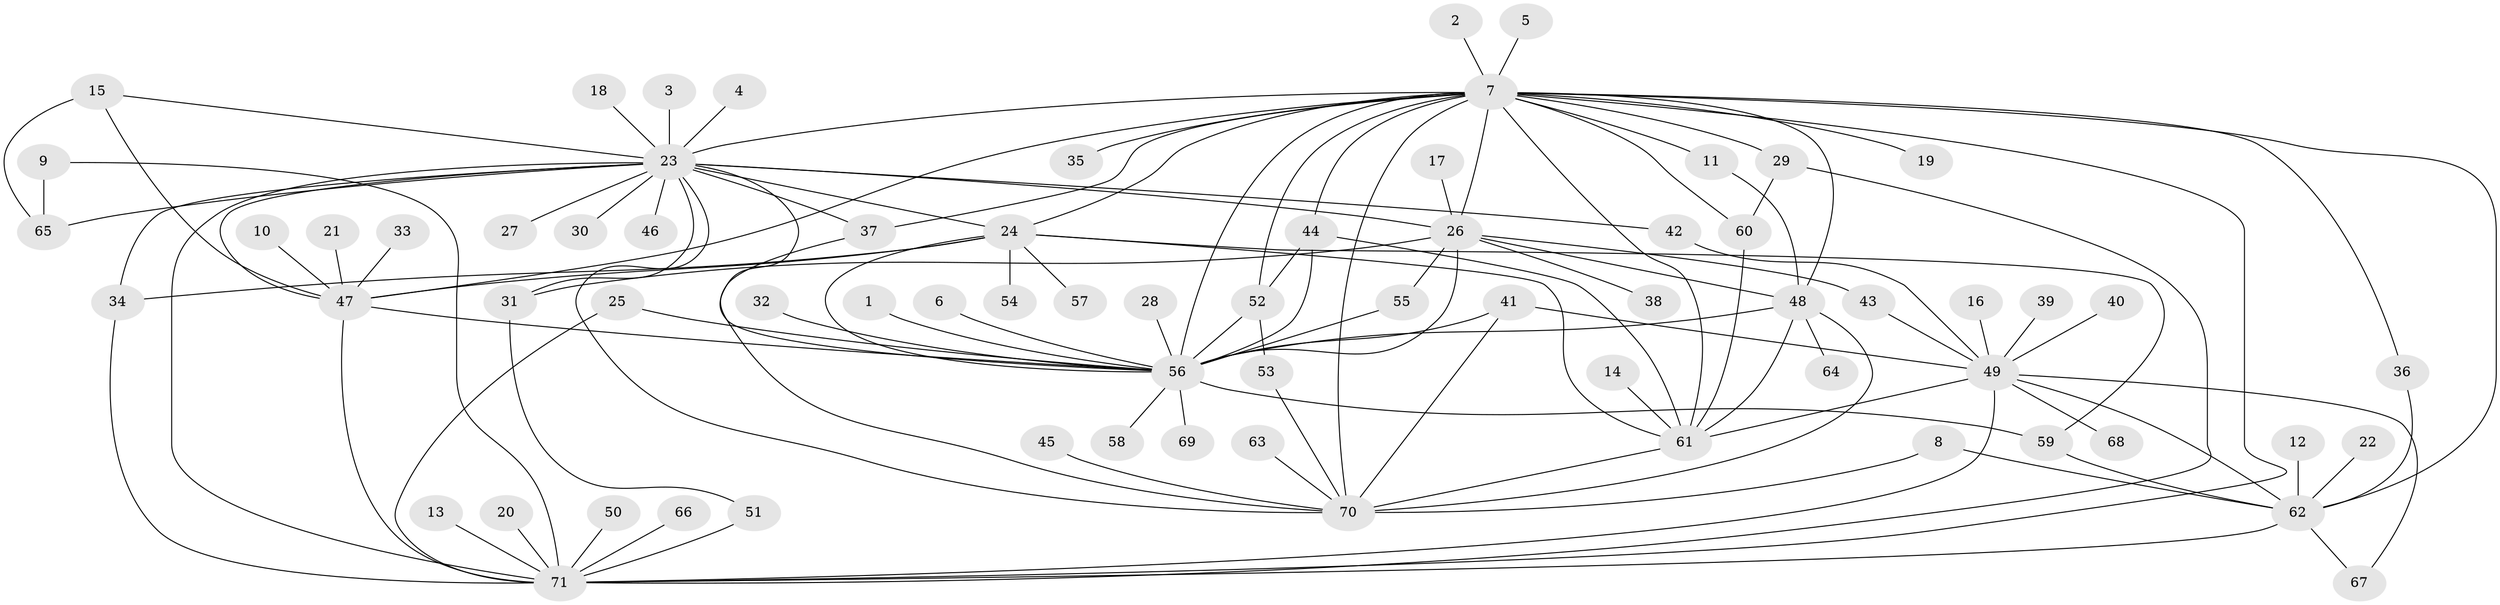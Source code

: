 // original degree distribution, {11: 0.007246376811594203, 29: 0.007246376811594203, 2: 0.2463768115942029, 22: 0.007246376811594203, 8: 0.014492753623188406, 23: 0.007246376811594203, 1: 0.4492753623188406, 5: 0.043478260869565216, 3: 0.13043478260869565, 10: 0.007246376811594203, 4: 0.036231884057971016, 12: 0.007246376811594203, 16: 0.007246376811594203, 7: 0.014492753623188406, 9: 0.007246376811594203, 6: 0.007246376811594203}
// Generated by graph-tools (version 1.1) at 2025/49/03/09/25 03:49:57]
// undirected, 71 vertices, 119 edges
graph export_dot {
graph [start="1"]
  node [color=gray90,style=filled];
  1;
  2;
  3;
  4;
  5;
  6;
  7;
  8;
  9;
  10;
  11;
  12;
  13;
  14;
  15;
  16;
  17;
  18;
  19;
  20;
  21;
  22;
  23;
  24;
  25;
  26;
  27;
  28;
  29;
  30;
  31;
  32;
  33;
  34;
  35;
  36;
  37;
  38;
  39;
  40;
  41;
  42;
  43;
  44;
  45;
  46;
  47;
  48;
  49;
  50;
  51;
  52;
  53;
  54;
  55;
  56;
  57;
  58;
  59;
  60;
  61;
  62;
  63;
  64;
  65;
  66;
  67;
  68;
  69;
  70;
  71;
  1 -- 56 [weight=1.0];
  2 -- 7 [weight=1.0];
  3 -- 23 [weight=1.0];
  4 -- 23 [weight=1.0];
  5 -- 7 [weight=1.0];
  6 -- 56 [weight=1.0];
  7 -- 11 [weight=1.0];
  7 -- 19 [weight=1.0];
  7 -- 23 [weight=1.0];
  7 -- 24 [weight=2.0];
  7 -- 26 [weight=1.0];
  7 -- 29 [weight=1.0];
  7 -- 35 [weight=1.0];
  7 -- 36 [weight=1.0];
  7 -- 37 [weight=1.0];
  7 -- 44 [weight=1.0];
  7 -- 47 [weight=1.0];
  7 -- 48 [weight=2.0];
  7 -- 52 [weight=1.0];
  7 -- 56 [weight=1.0];
  7 -- 60 [weight=1.0];
  7 -- 61 [weight=1.0];
  7 -- 62 [weight=1.0];
  7 -- 70 [weight=1.0];
  7 -- 71 [weight=1.0];
  8 -- 62 [weight=1.0];
  8 -- 70 [weight=1.0];
  9 -- 65 [weight=1.0];
  9 -- 71 [weight=1.0];
  10 -- 47 [weight=1.0];
  11 -- 48 [weight=1.0];
  12 -- 62 [weight=1.0];
  13 -- 71 [weight=1.0];
  14 -- 61 [weight=1.0];
  15 -- 23 [weight=1.0];
  15 -- 47 [weight=1.0];
  15 -- 65 [weight=1.0];
  16 -- 49 [weight=1.0];
  17 -- 26 [weight=1.0];
  18 -- 23 [weight=1.0];
  20 -- 71 [weight=1.0];
  21 -- 47 [weight=1.0];
  22 -- 62 [weight=1.0];
  23 -- 24 [weight=2.0];
  23 -- 26 [weight=1.0];
  23 -- 27 [weight=1.0];
  23 -- 30 [weight=1.0];
  23 -- 31 [weight=1.0];
  23 -- 34 [weight=1.0];
  23 -- 37 [weight=1.0];
  23 -- 42 [weight=1.0];
  23 -- 46 [weight=1.0];
  23 -- 47 [weight=1.0];
  23 -- 56 [weight=1.0];
  23 -- 65 [weight=1.0];
  23 -- 70 [weight=1.0];
  23 -- 71 [weight=2.0];
  24 -- 34 [weight=1.0];
  24 -- 47 [weight=1.0];
  24 -- 54 [weight=1.0];
  24 -- 56 [weight=1.0];
  24 -- 57 [weight=1.0];
  24 -- 59 [weight=1.0];
  24 -- 61 [weight=1.0];
  25 -- 56 [weight=1.0];
  25 -- 71 [weight=1.0];
  26 -- 31 [weight=1.0];
  26 -- 38 [weight=1.0];
  26 -- 43 [weight=1.0];
  26 -- 48 [weight=1.0];
  26 -- 55 [weight=1.0];
  26 -- 56 [weight=1.0];
  28 -- 56 [weight=1.0];
  29 -- 60 [weight=1.0];
  29 -- 71 [weight=1.0];
  31 -- 51 [weight=1.0];
  32 -- 56 [weight=1.0];
  33 -- 47 [weight=1.0];
  34 -- 71 [weight=1.0];
  36 -- 62 [weight=1.0];
  37 -- 70 [weight=1.0];
  39 -- 49 [weight=1.0];
  40 -- 49 [weight=1.0];
  41 -- 49 [weight=1.0];
  41 -- 56 [weight=1.0];
  41 -- 70 [weight=1.0];
  42 -- 49 [weight=1.0];
  43 -- 49 [weight=1.0];
  44 -- 52 [weight=1.0];
  44 -- 56 [weight=1.0];
  44 -- 61 [weight=1.0];
  45 -- 70 [weight=1.0];
  47 -- 56 [weight=1.0];
  47 -- 71 [weight=1.0];
  48 -- 56 [weight=1.0];
  48 -- 61 [weight=1.0];
  48 -- 64 [weight=1.0];
  48 -- 70 [weight=2.0];
  49 -- 61 [weight=1.0];
  49 -- 62 [weight=1.0];
  49 -- 67 [weight=1.0];
  49 -- 68 [weight=1.0];
  49 -- 71 [weight=1.0];
  50 -- 71 [weight=1.0];
  51 -- 71 [weight=1.0];
  52 -- 53 [weight=1.0];
  52 -- 56 [weight=1.0];
  53 -- 70 [weight=1.0];
  55 -- 56 [weight=1.0];
  56 -- 58 [weight=1.0];
  56 -- 59 [weight=1.0];
  56 -- 69 [weight=1.0];
  59 -- 62 [weight=1.0];
  60 -- 61 [weight=1.0];
  61 -- 70 [weight=1.0];
  62 -- 67 [weight=1.0];
  62 -- 71 [weight=1.0];
  63 -- 70 [weight=1.0];
  66 -- 71 [weight=1.0];
}
